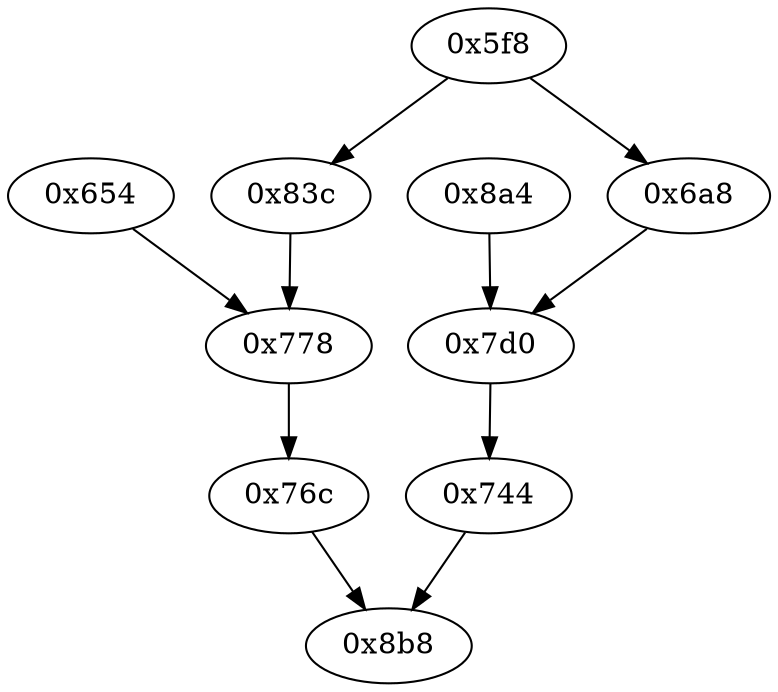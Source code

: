 strict digraph "" {
	"0x654"	 [opcode="[u'ldr', u'cmp', u'mov', u'mov']"];
	"0x778"	 [opcode="[u'ldr', u'mov', u'ldr', u'sub', u'mul', u'eor', u'and', u'ldr', u'mov', u'mov', u'ldr', u'ldr', u'cmp', u'mov', u'teq', u'ldr', \
u'mov', u'cmp', u'mov', u'cmp', u'mov', u'b']"];
	"0x654" -> "0x778";
	"0x7d0"	 [opcode="[u'ldr', u'bl', u'ldr', u'mvn', u'mov', u'ldr', u'ldr', u'ldr', u'cmp', u'mov', u'rsb', u'mvn', u'mul', u'mvn', u'mov', u'orr', \
u'ldr', u'cmn', u'mov', u'teq', u'mov', u'mov', u'cmn', u'mov', u'cmp', u'mov', u'b']"];
	"0x744"	 [opcode="[u'ldr', u'mov', u'b']"];
	"0x7d0" -> "0x744";
	"0x8a4"	 [opcode="[u'ldr', u'bl', u'mvn', u'mov', u'b']"];
	"0x8a4" -> "0x7d0";
	"0x76c"	 [opcode="[u'ldr', u'mov', u'b']"];
	"0x778" -> "0x76c";
	"0x8b8"	 [opcode="[u'mov', u'sub', u'pop']"];
	"0x76c" -> "0x8b8";
	"0x744" -> "0x8b8";
	"0x6a8"	 [opcode="[u'ldr', u'ldr', u'ldr', u'ldr', u'mov', u'sub', u'cmp', u'mul', u'mov', u'mov', u'mvn', u'orr', u'cmn', u'mov', u'teq', u'mov', \
u'mov', u'cmn', u'mov', u'mov', u'b']"];
	"0x6a8" -> "0x7d0";
	"0x5f8"	 [opcode="[u'push', u'add', u'sub', u'ldr', u'ldr', u'cmp', u'ldr', u'ldr', u'mvn', u'mov', u'ldr', u'str', u'ldr', u'str', u'ldr', u'ldr', \
u'ldr', u'add', u'str', u'ldr', u'add', u'str', u'b']"];
	"0x5f8" -> "0x6a8";
	"0x83c"	 [opcode="[u'ldr', u'ldr', u'ldr', u'ldr', u'ldr', u'mov', u'sub', u'cmp', u'sub', u'mov', u'add', u'mul', u'mov', u'mvn', u'orr', u'cmn', \
u'mov', u'teq', u'ldr', u'mov', u'cmn', u'mov', u'mov']"];
	"0x5f8" -> "0x83c";
	"0x83c" -> "0x778";
}
